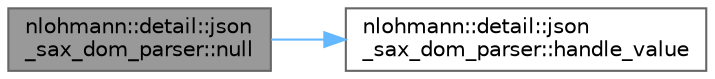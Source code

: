 digraph "nlohmann::detail::json_sax_dom_parser::null"
{
 // LATEX_PDF_SIZE
  bgcolor="transparent";
  edge [fontname=Helvetica,fontsize=10,labelfontname=Helvetica,labelfontsize=10];
  node [fontname=Helvetica,fontsize=10,shape=box,height=0.2,width=0.4];
  rankdir="LR";
  Node1 [id="Node000001",label="nlohmann::detail::json\l_sax_dom_parser::null",height=0.2,width=0.4,color="gray40", fillcolor="grey60", style="filled", fontcolor="black",tooltip=" "];
  Node1 -> Node2 [id="edge1_Node000001_Node000002",color="steelblue1",style="solid",tooltip=" "];
  Node2 [id="Node000002",label="nlohmann::detail::json\l_sax_dom_parser::handle_value",height=0.2,width=0.4,color="grey40", fillcolor="white", style="filled",URL="$classnlohmann_1_1detail_1_1json__sax__dom__parser.html#a7e85f4268a41583d533893c15873abdb",tooltip=" "];
}
